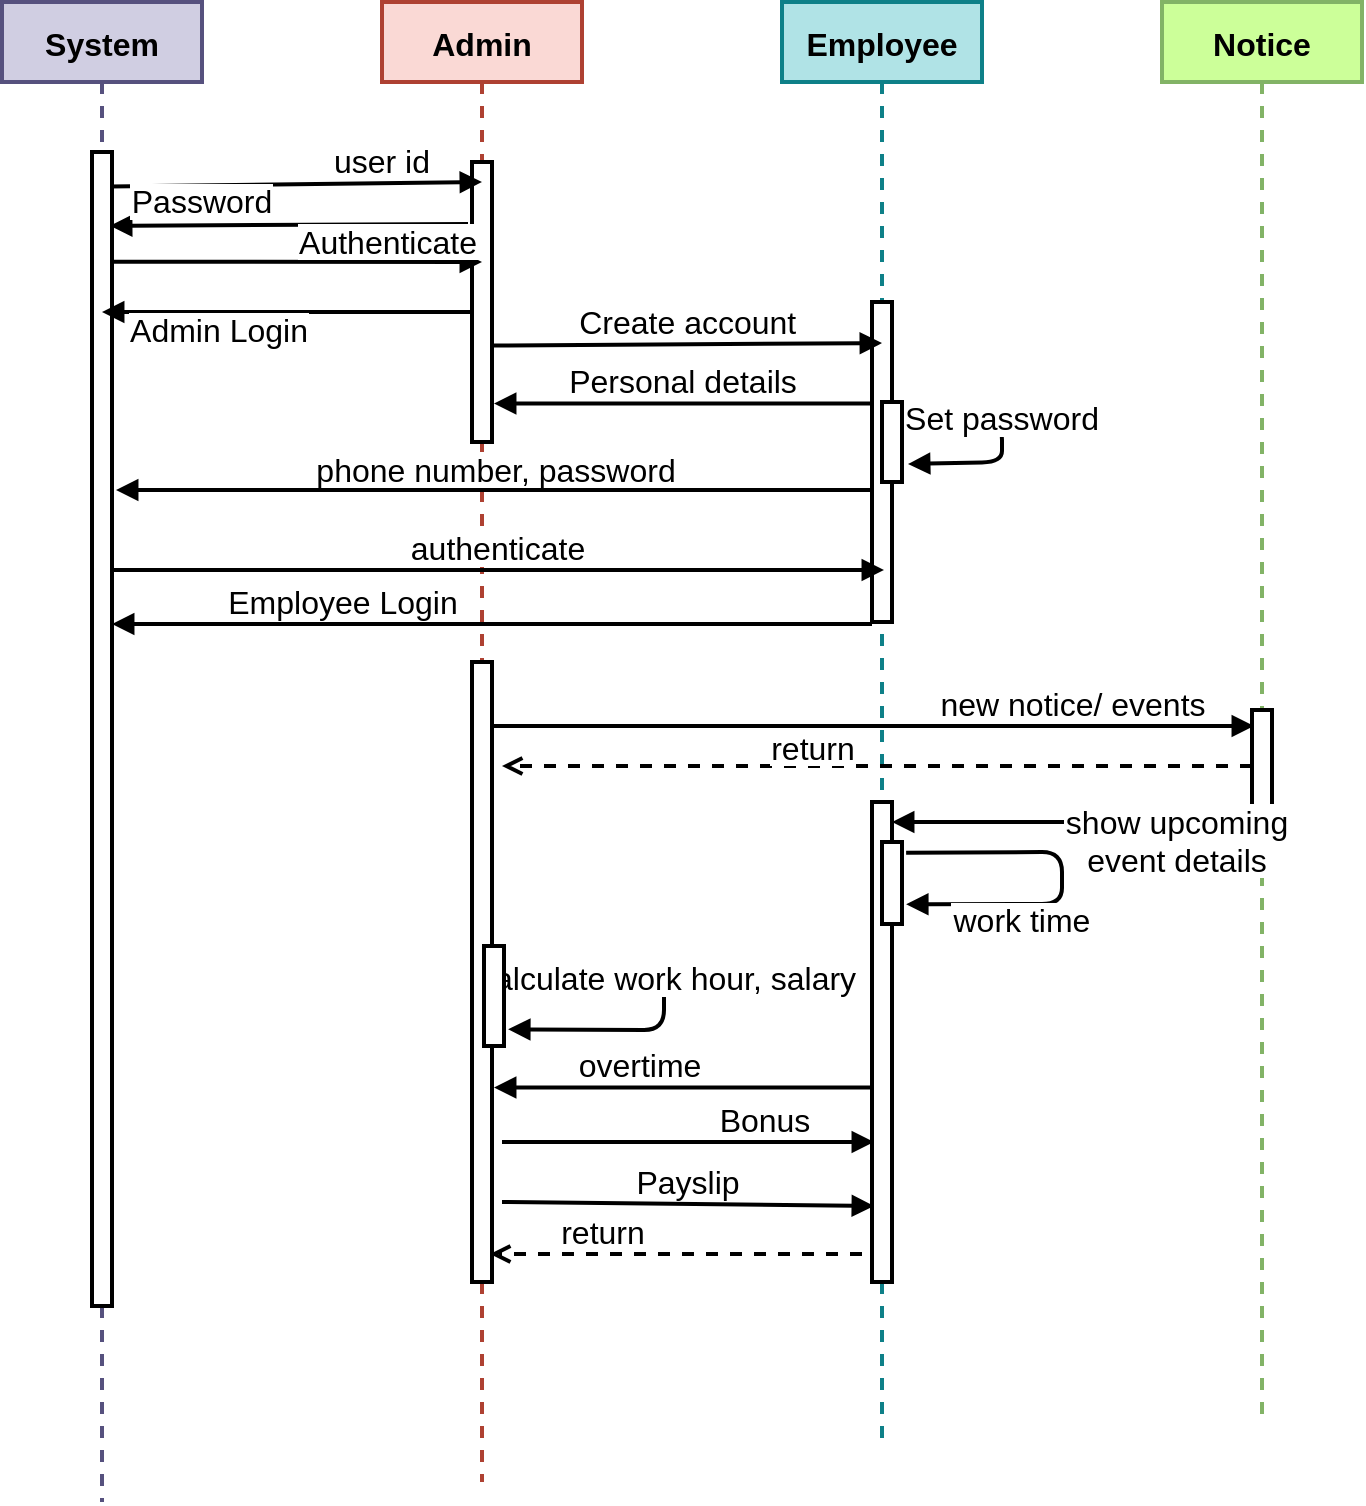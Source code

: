 <mxfile version="20.8.5" type="device"><diagram id="kgpKYQtTHZ0yAKxKKP6v" name="Page-1"><mxGraphModel dx="1035" dy="569" grid="0" gridSize="10" guides="1" tooltips="1" connect="1" arrows="1" fold="1" page="1" pageScale="1" pageWidth="850" pageHeight="1100" math="0" shadow="0"><root><mxCell id="0"/><mxCell id="1" parent="0"/><mxCell id="3nuBFxr9cyL0pnOWT2aG-1" value="System" style="shape=umlLifeline;perimeter=lifelinePerimeter;container=1;collapsible=0;recursiveResize=0;rounded=0;shadow=0;strokeWidth=2;fontStyle=1;fillColor=#d0cee2;strokeColor=#56517e;fontSize=16;" parent="1" vertex="1"><mxGeometry x="120" y="80" width="100" height="750" as="geometry"/></mxCell><mxCell id="3nuBFxr9cyL0pnOWT2aG-2" value="" style="points=[];perimeter=orthogonalPerimeter;rounded=0;shadow=0;strokeWidth=2;fontSize=16;" parent="3nuBFxr9cyL0pnOWT2aG-1" vertex="1"><mxGeometry x="45" y="75" width="10" height="577" as="geometry"/></mxCell><mxCell id="3nuBFxr9cyL0pnOWT2aG-5" value="Admin" style="shape=umlLifeline;perimeter=lifelinePerimeter;container=1;collapsible=0;recursiveResize=0;rounded=0;shadow=0;strokeWidth=2;fontStyle=1;fillColor=#fad9d5;strokeColor=#ae4132;fontSize=16;" parent="1" vertex="1"><mxGeometry x="310" y="80" width="100" height="740" as="geometry"/></mxCell><mxCell id="3nuBFxr9cyL0pnOWT2aG-6" value="" style="points=[];perimeter=orthogonalPerimeter;rounded=0;shadow=0;strokeWidth=2;fontSize=16;" parent="3nuBFxr9cyL0pnOWT2aG-5" vertex="1"><mxGeometry x="45" y="80" width="10" height="140" as="geometry"/></mxCell><mxCell id="VmgfEMp7WBYEoFGjhF5k-16" value="new notice/ events" style="verticalAlign=bottom;endArrow=block;shadow=0;strokeWidth=2;entryX=0.1;entryY=0.42;entryDx=0;entryDy=0;entryPerimeter=0;fontSize=16;" parent="3nuBFxr9cyL0pnOWT2aG-5" source="mkEt1H_1VvrEssMZ2NTF-25" edge="1"><mxGeometry x="0.525" relative="1" as="geometry"><mxPoint x="80" y="362" as="sourcePoint"/><mxPoint x="436" y="362" as="targetPoint"/><Array as="points"/><mxPoint as="offset"/></mxGeometry></mxCell><mxCell id="mkEt1H_1VvrEssMZ2NTF-3" value="Calculate work hour, salary" style="verticalAlign=bottom;endArrow=block;entryX=1.206;entryY=0.833;shadow=0;strokeWidth=2;exitX=1.206;exitY=0.203;exitDx=0;exitDy=0;exitPerimeter=0;entryDx=0;entryDy=0;entryPerimeter=0;fontSize=16;" parent="3nuBFxr9cyL0pnOWT2aG-5" source="mkEt1H_1VvrEssMZ2NTF-2" target="mkEt1H_1VvrEssMZ2NTF-2" edge="1"><mxGeometry relative="1" as="geometry"><mxPoint x="483" y="431" as="sourcePoint"/><mxPoint x="484" y="453" as="targetPoint"/><Array as="points"><mxPoint x="141" y="484"/><mxPoint x="141" y="514"/></Array></mxGeometry></mxCell><mxCell id="mkEt1H_1VvrEssMZ2NTF-25" value="" style="points=[];perimeter=orthogonalPerimeter;rounded=0;shadow=0;strokeWidth=2;fontSize=16;" parent="3nuBFxr9cyL0pnOWT2aG-5" vertex="1"><mxGeometry x="45" y="330" width="10" height="310" as="geometry"/></mxCell><mxCell id="mkEt1H_1VvrEssMZ2NTF-2" value="" style="points=[];perimeter=orthogonalPerimeter;rounded=0;shadow=0;strokeWidth=2;fontSize=16;" parent="3nuBFxr9cyL0pnOWT2aG-5" vertex="1"><mxGeometry x="51" y="472" width="10" height="50" as="geometry"/></mxCell><mxCell id="3nuBFxr9cyL0pnOWT2aG-8" value="user id" style="verticalAlign=bottom;endArrow=block;shadow=0;strokeWidth=2;exitX=0.9;exitY=0.03;exitDx=0;exitDy=0;exitPerimeter=0;fontSize=16;" parent="1" source="3nuBFxr9cyL0pnOWT2aG-2" edge="1"><mxGeometry x="0.462" relative="1" as="geometry"><mxPoint x="180" y="170" as="sourcePoint"/><mxPoint x="360" y="170" as="targetPoint"/><mxPoint as="offset"/></mxGeometry></mxCell><mxCell id="3nuBFxr9cyL0pnOWT2aG-9" value="Admin Login" style="verticalAlign=bottom;endArrow=block;shadow=0;strokeWidth=2;fontSize=16;" parent="1" source="3nuBFxr9cyL0pnOWT2aG-6" edge="1"><mxGeometry x="0.368" y="20" relative="1" as="geometry"><mxPoint x="350" y="230" as="sourcePoint"/><mxPoint x="170" y="235" as="targetPoint"/><mxPoint as="offset"/></mxGeometry></mxCell><mxCell id="VmgfEMp7WBYEoFGjhF5k-1" value="Notice" style="shape=umlLifeline;perimeter=lifelinePerimeter;container=1;collapsible=0;recursiveResize=0;rounded=0;shadow=0;strokeWidth=2;verticalAlign=middle;fontStyle=1;fillColor=#CCFF99;strokeColor=#82b366;fontSize=16;" parent="1" vertex="1"><mxGeometry x="700" y="80" width="100" height="710" as="geometry"/></mxCell><mxCell id="VmgfEMp7WBYEoFGjhF5k-2" value="" style="points=[];perimeter=orthogonalPerimeter;rounded=0;shadow=0;strokeWidth=2;fontSize=16;" parent="VmgfEMp7WBYEoFGjhF5k-1" vertex="1"><mxGeometry x="45" y="354" width="10" height="60" as="geometry"/></mxCell><mxCell id="VmgfEMp7WBYEoFGjhF5k-3" value="Employee" style="shape=umlLifeline;perimeter=lifelinePerimeter;container=1;collapsible=0;recursiveResize=0;rounded=0;shadow=0;strokeWidth=2;fontStyle=1;fillColor=#b0e3e6;strokeColor=#0e8088;fontSize=16;" parent="1" vertex="1"><mxGeometry x="510" y="80" width="100" height="720" as="geometry"/></mxCell><mxCell id="VmgfEMp7WBYEoFGjhF5k-4" value="" style="points=[];perimeter=orthogonalPerimeter;rounded=0;shadow=0;strokeWidth=2;fontSize=16;" parent="VmgfEMp7WBYEoFGjhF5k-3" vertex="1"><mxGeometry x="45" y="150" width="10" height="160" as="geometry"/></mxCell><mxCell id="VmgfEMp7WBYEoFGjhF5k-13" value="" style="points=[];perimeter=orthogonalPerimeter;rounded=0;shadow=0;strokeWidth=2;fontSize=16;" parent="VmgfEMp7WBYEoFGjhF5k-3" vertex="1"><mxGeometry x="50" y="200" width="10" height="40" as="geometry"/></mxCell><mxCell id="VmgfEMp7WBYEoFGjhF5k-14" value="Set password" style="verticalAlign=bottom;endArrow=block;entryX=1.3;entryY=0.775;shadow=0;strokeWidth=2;exitX=1.2;exitY=0.225;exitDx=0;exitDy=0;exitPerimeter=0;entryDx=0;entryDy=0;entryPerimeter=0;fontSize=16;" parent="VmgfEMp7WBYEoFGjhF5k-3" source="VmgfEMp7WBYEoFGjhF5k-13" target="VmgfEMp7WBYEoFGjhF5k-13" edge="1"><mxGeometry relative="1" as="geometry"><mxPoint x="272" y="260" as="sourcePoint"/><mxPoint x="272" y="288" as="targetPoint"/><Array as="points"><mxPoint x="110" y="209"/><mxPoint x="110" y="230"/></Array></mxGeometry></mxCell><mxCell id="VmgfEMp7WBYEoFGjhF5k-19" value="" style="points=[];perimeter=orthogonalPerimeter;rounded=0;shadow=0;strokeWidth=2;fontSize=16;" parent="VmgfEMp7WBYEoFGjhF5k-3" vertex="1"><mxGeometry x="45" y="400" width="10" height="240" as="geometry"/></mxCell><mxCell id="VmgfEMp7WBYEoFGjhF5k-20" value="" style="points=[];perimeter=orthogonalPerimeter;rounded=0;shadow=0;strokeWidth=2;fontSize=16;" parent="VmgfEMp7WBYEoFGjhF5k-3" vertex="1"><mxGeometry x="50" y="420" width="10" height="41" as="geometry"/></mxCell><mxCell id="VmgfEMp7WBYEoFGjhF5k-21" value="work time" style="verticalAlign=bottom;endArrow=block;entryX=1.206;entryY=0.833;shadow=0;strokeWidth=2;exitX=1.206;exitY=0.203;exitDx=0;exitDy=0;exitPerimeter=0;entryDx=0;entryDy=0;entryPerimeter=0;fontSize=16;" parent="VmgfEMp7WBYEoFGjhF5k-3" edge="1"><mxGeometry x="0.363" y="19" relative="1" as="geometry"><mxPoint x="62.06" y="425.323" as="sourcePoint"/><mxPoint x="62.06" y="451.153" as="targetPoint"/><Array as="points"><mxPoint x="140" y="425"/><mxPoint x="140" y="451"/></Array><mxPoint as="offset"/></mxGeometry></mxCell><mxCell id="VmgfEMp7WBYEoFGjhF5k-9" value="Create account" style="verticalAlign=bottom;endArrow=block;shadow=0;strokeWidth=2;exitX=1.086;exitY=0.148;exitDx=0;exitDy=0;exitPerimeter=0;entryX=0.5;entryY=0.158;entryDx=0;entryDy=0;entryPerimeter=0;fontSize=16;" parent="1" edge="1"><mxGeometry relative="1" as="geometry"><mxPoint x="365.86" y="251.76" as="sourcePoint"/><mxPoint x="560" y="250.54" as="targetPoint"/><Array as="points"/></mxGeometry></mxCell><mxCell id="VmgfEMp7WBYEoFGjhF5k-10" value="Personal details" style="verticalAlign=bottom;endArrow=block;shadow=0;strokeWidth=2;entryX=1.1;entryY=0.177;entryDx=0;entryDy=0;entryPerimeter=0;fontSize=16;" parent="1" edge="1"><mxGeometry relative="1" as="geometry"><mxPoint x="555" y="280.74" as="sourcePoint"/><mxPoint x="366" y="280.74" as="targetPoint"/></mxGeometry></mxCell><mxCell id="VmgfEMp7WBYEoFGjhF5k-18" value="return" style="verticalAlign=bottom;endArrow=open;shadow=0;strokeWidth=2;dashed=1;endFill=0;exitX=0;exitY=0.573;exitDx=0;exitDy=0;exitPerimeter=0;fontSize=16;" parent="1" edge="1"><mxGeometry x="0.171" y="2" relative="1" as="geometry"><mxPoint x="745" y="461.95" as="sourcePoint"/><mxPoint x="370" y="462" as="targetPoint"/><mxPoint as="offset"/></mxGeometry></mxCell><mxCell id="VmgfEMp7WBYEoFGjhF5k-6" value="Password" style="verticalAlign=bottom;endArrow=block;entryX=0.9;entryY=0.064;shadow=0;strokeWidth=2;entryDx=0;entryDy=0;entryPerimeter=0;fontSize=16;" parent="1" target="3nuBFxr9cyL0pnOWT2aG-2" edge="1"><mxGeometry x="0.486" y="-1" relative="1" as="geometry"><mxPoint x="353" y="191" as="sourcePoint"/><mxPoint x="174" y="204.32" as="targetPoint"/><Array as="points"/><mxPoint as="offset"/></mxGeometry></mxCell><mxCell id="mkEt1H_1VvrEssMZ2NTF-4" value="Authenticate" style="verticalAlign=bottom;endArrow=block;shadow=0;strokeWidth=2;exitX=1;exitY=0.037;exitDx=0;exitDy=0;exitPerimeter=0;entryX=0.5;entryY=0.357;entryDx=0;entryDy=0;entryPerimeter=0;fontSize=16;" parent="1" target="3nuBFxr9cyL0pnOWT2aG-6" edge="1"><mxGeometry x="0.505" y="-1" relative="1" as="geometry"><mxPoint x="175" y="209.91" as="sourcePoint"/><mxPoint x="350" y="210" as="targetPoint"/><mxPoint x="-1" as="offset"/></mxGeometry></mxCell><mxCell id="VmgfEMp7WBYEoFGjhF5k-15" value="Employee Login" style="verticalAlign=bottom;endArrow=block;shadow=0;strokeWidth=2;exitX=0;exitY=0.992;exitDx=0;exitDy=0;exitPerimeter=0;fontSize=16;" parent="1" target="3nuBFxr9cyL0pnOWT2aG-2" edge="1"><mxGeometry x="0.393" relative="1" as="geometry"><mxPoint x="555" y="390.96" as="sourcePoint"/><mxPoint x="364" y="392.2" as="targetPoint"/><mxPoint as="offset"/></mxGeometry></mxCell><mxCell id="mkEt1H_1VvrEssMZ2NTF-5" value="authenticate" style="verticalAlign=bottom;endArrow=block;shadow=0;strokeWidth=2;fontSize=16;" parent="1" source="3nuBFxr9cyL0pnOWT2aG-2" edge="1"><mxGeometry relative="1" as="geometry"><mxPoint x="365" y="364.2" as="sourcePoint"/><mxPoint x="561" y="364" as="targetPoint"/><Array as="points"/></mxGeometry></mxCell><mxCell id="mkEt1H_1VvrEssMZ2NTF-6" value="phone number, password" style="verticalAlign=bottom;endArrow=block;shadow=0;strokeWidth=2;exitX=0;exitY=0.992;exitDx=0;exitDy=0;exitPerimeter=0;fontSize=16;" parent="1" edge="1"><mxGeometry x="-0.005" y="1" relative="1" as="geometry"><mxPoint x="555" y="323.96" as="sourcePoint"/><mxPoint x="177" y="324" as="targetPoint"/><mxPoint as="offset"/></mxGeometry></mxCell><mxCell id="VmgfEMp7WBYEoFGjhF5k-17" value="show upcoming &#10;event details" style="verticalAlign=bottom;endArrow=block;shadow=0;strokeWidth=2;endFill=1;exitX=0.5;exitY=0.933;exitDx=0;exitDy=0;exitPerimeter=0;fontSize=16;" parent="1" source="VmgfEMp7WBYEoFGjhF5k-2" target="VmgfEMp7WBYEoFGjhF5k-19" edge="1"><mxGeometry x="-0.542" y="30" relative="1" as="geometry"><mxPoint x="740" y="490" as="sourcePoint"/><mxPoint x="566" y="476" as="targetPoint"/><mxPoint as="offset"/></mxGeometry></mxCell><mxCell id="mkEt1H_1VvrEssMZ2NTF-21" value="Payslip" style="verticalAlign=bottom;endArrow=block;shadow=0;strokeWidth=2;fontSize=16;" parent="1" edge="1"><mxGeometry relative="1" as="geometry"><mxPoint x="370" y="680" as="sourcePoint"/><mxPoint x="556" y="682" as="targetPoint"/><Array as="points"/></mxGeometry></mxCell><mxCell id="mkEt1H_1VvrEssMZ2NTF-22" value="return" style="verticalAlign=bottom;endArrow=open;shadow=0;strokeWidth=2;dashed=1;endFill=0;fontSize=16;" parent="1" edge="1"><mxGeometry x="0.393" relative="1" as="geometry"><mxPoint x="550" y="706" as="sourcePoint"/><mxPoint x="364" y="706" as="targetPoint"/><mxPoint as="offset"/></mxGeometry></mxCell><mxCell id="mkEt1H_1VvrEssMZ2NTF-36" value="overtime" style="verticalAlign=bottom;endArrow=block;shadow=0;strokeWidth=2;entryX=1.1;entryY=0.177;entryDx=0;entryDy=0;entryPerimeter=0;fontSize=16;" parent="1" edge="1"><mxGeometry x="0.217" relative="1" as="geometry"><mxPoint x="555" y="622.74" as="sourcePoint"/><mxPoint x="366" y="622.74" as="targetPoint"/><mxPoint x="-1" as="offset"/></mxGeometry></mxCell><mxCell id="mkEt1H_1VvrEssMZ2NTF-37" value="Bonus" style="verticalAlign=bottom;endArrow=block;shadow=0;strokeWidth=2;fontSize=16;" parent="1" edge="1"><mxGeometry x="0.415" relative="1" as="geometry"><mxPoint x="370" y="650" as="sourcePoint"/><mxPoint x="556" y="650" as="targetPoint"/><Array as="points"/><mxPoint as="offset"/></mxGeometry></mxCell></root></mxGraphModel></diagram></mxfile>